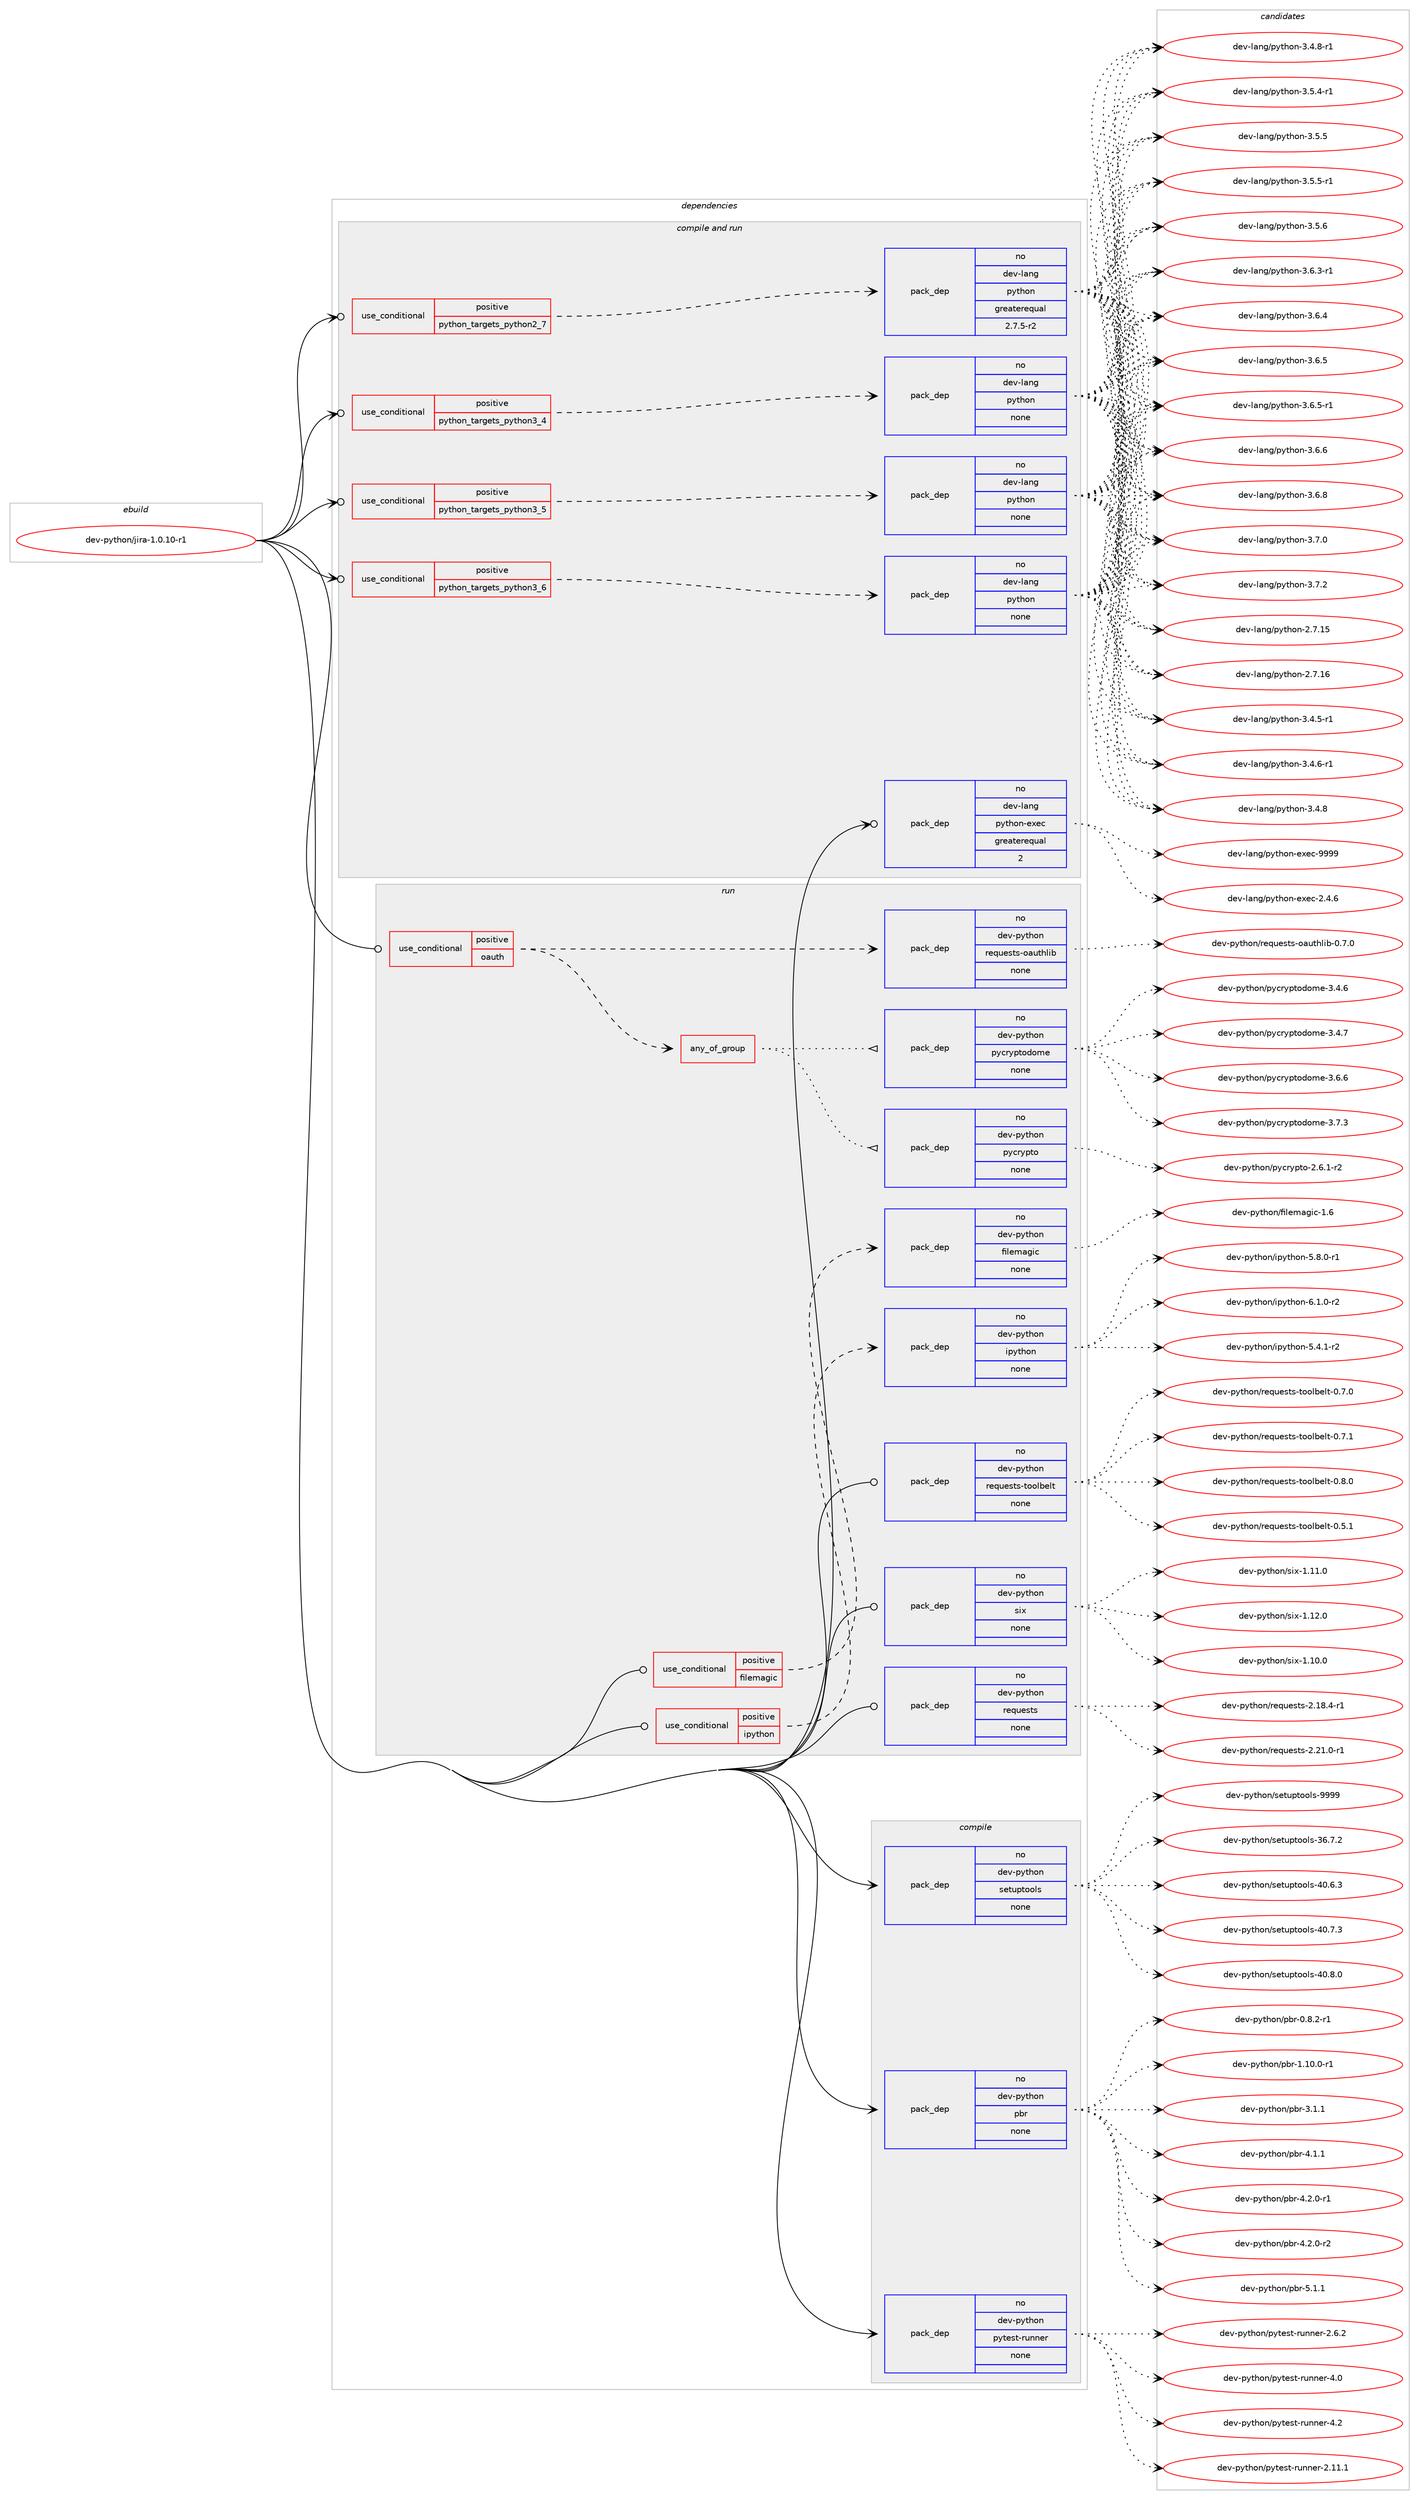 digraph prolog {

# *************
# Graph options
# *************

newrank=true;
concentrate=true;
compound=true;
graph [rankdir=LR,fontname=Helvetica,fontsize=10,ranksep=1.5];#, ranksep=2.5, nodesep=0.2];
edge  [arrowhead=vee];
node  [fontname=Helvetica,fontsize=10];

# **********
# The ebuild
# **********

subgraph cluster_leftcol {
color=gray;
rank=same;
label=<<i>ebuild</i>>;
id [label="dev-python/jira-1.0.10-r1", color=red, width=4, href="../dev-python/jira-1.0.10-r1.svg"];
}

# ****************
# The dependencies
# ****************

subgraph cluster_midcol {
color=gray;
label=<<i>dependencies</i>>;
subgraph cluster_compile {
fillcolor="#eeeeee";
style=filled;
label=<<i>compile</i>>;
subgraph pack1015813 {
dependency1415387 [label=<<TABLE BORDER="0" CELLBORDER="1" CELLSPACING="0" CELLPADDING="4" WIDTH="220"><TR><TD ROWSPAN="6" CELLPADDING="30">pack_dep</TD></TR><TR><TD WIDTH="110">no</TD></TR><TR><TD>dev-python</TD></TR><TR><TD>pbr</TD></TR><TR><TD>none</TD></TR><TR><TD></TD></TR></TABLE>>, shape=none, color=blue];
}
id:e -> dependency1415387:w [weight=20,style="solid",arrowhead="vee"];
subgraph pack1015814 {
dependency1415388 [label=<<TABLE BORDER="0" CELLBORDER="1" CELLSPACING="0" CELLPADDING="4" WIDTH="220"><TR><TD ROWSPAN="6" CELLPADDING="30">pack_dep</TD></TR><TR><TD WIDTH="110">no</TD></TR><TR><TD>dev-python</TD></TR><TR><TD>pytest-runner</TD></TR><TR><TD>none</TD></TR><TR><TD></TD></TR></TABLE>>, shape=none, color=blue];
}
id:e -> dependency1415388:w [weight=20,style="solid",arrowhead="vee"];
subgraph pack1015815 {
dependency1415389 [label=<<TABLE BORDER="0" CELLBORDER="1" CELLSPACING="0" CELLPADDING="4" WIDTH="220"><TR><TD ROWSPAN="6" CELLPADDING="30">pack_dep</TD></TR><TR><TD WIDTH="110">no</TD></TR><TR><TD>dev-python</TD></TR><TR><TD>setuptools</TD></TR><TR><TD>none</TD></TR><TR><TD></TD></TR></TABLE>>, shape=none, color=blue];
}
id:e -> dependency1415389:w [weight=20,style="solid",arrowhead="vee"];
}
subgraph cluster_compileandrun {
fillcolor="#eeeeee";
style=filled;
label=<<i>compile and run</i>>;
subgraph cond376305 {
dependency1415390 [label=<<TABLE BORDER="0" CELLBORDER="1" CELLSPACING="0" CELLPADDING="4"><TR><TD ROWSPAN="3" CELLPADDING="10">use_conditional</TD></TR><TR><TD>positive</TD></TR><TR><TD>python_targets_python2_7</TD></TR></TABLE>>, shape=none, color=red];
subgraph pack1015816 {
dependency1415391 [label=<<TABLE BORDER="0" CELLBORDER="1" CELLSPACING="0" CELLPADDING="4" WIDTH="220"><TR><TD ROWSPAN="6" CELLPADDING="30">pack_dep</TD></TR><TR><TD WIDTH="110">no</TD></TR><TR><TD>dev-lang</TD></TR><TR><TD>python</TD></TR><TR><TD>greaterequal</TD></TR><TR><TD>2.7.5-r2</TD></TR></TABLE>>, shape=none, color=blue];
}
dependency1415390:e -> dependency1415391:w [weight=20,style="dashed",arrowhead="vee"];
}
id:e -> dependency1415390:w [weight=20,style="solid",arrowhead="odotvee"];
subgraph cond376306 {
dependency1415392 [label=<<TABLE BORDER="0" CELLBORDER="1" CELLSPACING="0" CELLPADDING="4"><TR><TD ROWSPAN="3" CELLPADDING="10">use_conditional</TD></TR><TR><TD>positive</TD></TR><TR><TD>python_targets_python3_4</TD></TR></TABLE>>, shape=none, color=red];
subgraph pack1015817 {
dependency1415393 [label=<<TABLE BORDER="0" CELLBORDER="1" CELLSPACING="0" CELLPADDING="4" WIDTH="220"><TR><TD ROWSPAN="6" CELLPADDING="30">pack_dep</TD></TR><TR><TD WIDTH="110">no</TD></TR><TR><TD>dev-lang</TD></TR><TR><TD>python</TD></TR><TR><TD>none</TD></TR><TR><TD></TD></TR></TABLE>>, shape=none, color=blue];
}
dependency1415392:e -> dependency1415393:w [weight=20,style="dashed",arrowhead="vee"];
}
id:e -> dependency1415392:w [weight=20,style="solid",arrowhead="odotvee"];
subgraph cond376307 {
dependency1415394 [label=<<TABLE BORDER="0" CELLBORDER="1" CELLSPACING="0" CELLPADDING="4"><TR><TD ROWSPAN="3" CELLPADDING="10">use_conditional</TD></TR><TR><TD>positive</TD></TR><TR><TD>python_targets_python3_5</TD></TR></TABLE>>, shape=none, color=red];
subgraph pack1015818 {
dependency1415395 [label=<<TABLE BORDER="0" CELLBORDER="1" CELLSPACING="0" CELLPADDING="4" WIDTH="220"><TR><TD ROWSPAN="6" CELLPADDING="30">pack_dep</TD></TR><TR><TD WIDTH="110">no</TD></TR><TR><TD>dev-lang</TD></TR><TR><TD>python</TD></TR><TR><TD>none</TD></TR><TR><TD></TD></TR></TABLE>>, shape=none, color=blue];
}
dependency1415394:e -> dependency1415395:w [weight=20,style="dashed",arrowhead="vee"];
}
id:e -> dependency1415394:w [weight=20,style="solid",arrowhead="odotvee"];
subgraph cond376308 {
dependency1415396 [label=<<TABLE BORDER="0" CELLBORDER="1" CELLSPACING="0" CELLPADDING="4"><TR><TD ROWSPAN="3" CELLPADDING="10">use_conditional</TD></TR><TR><TD>positive</TD></TR><TR><TD>python_targets_python3_6</TD></TR></TABLE>>, shape=none, color=red];
subgraph pack1015819 {
dependency1415397 [label=<<TABLE BORDER="0" CELLBORDER="1" CELLSPACING="0" CELLPADDING="4" WIDTH="220"><TR><TD ROWSPAN="6" CELLPADDING="30">pack_dep</TD></TR><TR><TD WIDTH="110">no</TD></TR><TR><TD>dev-lang</TD></TR><TR><TD>python</TD></TR><TR><TD>none</TD></TR><TR><TD></TD></TR></TABLE>>, shape=none, color=blue];
}
dependency1415396:e -> dependency1415397:w [weight=20,style="dashed",arrowhead="vee"];
}
id:e -> dependency1415396:w [weight=20,style="solid",arrowhead="odotvee"];
subgraph pack1015820 {
dependency1415398 [label=<<TABLE BORDER="0" CELLBORDER="1" CELLSPACING="0" CELLPADDING="4" WIDTH="220"><TR><TD ROWSPAN="6" CELLPADDING="30">pack_dep</TD></TR><TR><TD WIDTH="110">no</TD></TR><TR><TD>dev-lang</TD></TR><TR><TD>python-exec</TD></TR><TR><TD>greaterequal</TD></TR><TR><TD>2</TD></TR></TABLE>>, shape=none, color=blue];
}
id:e -> dependency1415398:w [weight=20,style="solid",arrowhead="odotvee"];
}
subgraph cluster_run {
fillcolor="#eeeeee";
style=filled;
label=<<i>run</i>>;
subgraph cond376309 {
dependency1415399 [label=<<TABLE BORDER="0" CELLBORDER="1" CELLSPACING="0" CELLPADDING="4"><TR><TD ROWSPAN="3" CELLPADDING="10">use_conditional</TD></TR><TR><TD>positive</TD></TR><TR><TD>filemagic</TD></TR></TABLE>>, shape=none, color=red];
subgraph pack1015821 {
dependency1415400 [label=<<TABLE BORDER="0" CELLBORDER="1" CELLSPACING="0" CELLPADDING="4" WIDTH="220"><TR><TD ROWSPAN="6" CELLPADDING="30">pack_dep</TD></TR><TR><TD WIDTH="110">no</TD></TR><TR><TD>dev-python</TD></TR><TR><TD>filemagic</TD></TR><TR><TD>none</TD></TR><TR><TD></TD></TR></TABLE>>, shape=none, color=blue];
}
dependency1415399:e -> dependency1415400:w [weight=20,style="dashed",arrowhead="vee"];
}
id:e -> dependency1415399:w [weight=20,style="solid",arrowhead="odot"];
subgraph cond376310 {
dependency1415401 [label=<<TABLE BORDER="0" CELLBORDER="1" CELLSPACING="0" CELLPADDING="4"><TR><TD ROWSPAN="3" CELLPADDING="10">use_conditional</TD></TR><TR><TD>positive</TD></TR><TR><TD>ipython</TD></TR></TABLE>>, shape=none, color=red];
subgraph pack1015822 {
dependency1415402 [label=<<TABLE BORDER="0" CELLBORDER="1" CELLSPACING="0" CELLPADDING="4" WIDTH="220"><TR><TD ROWSPAN="6" CELLPADDING="30">pack_dep</TD></TR><TR><TD WIDTH="110">no</TD></TR><TR><TD>dev-python</TD></TR><TR><TD>ipython</TD></TR><TR><TD>none</TD></TR><TR><TD></TD></TR></TABLE>>, shape=none, color=blue];
}
dependency1415401:e -> dependency1415402:w [weight=20,style="dashed",arrowhead="vee"];
}
id:e -> dependency1415401:w [weight=20,style="solid",arrowhead="odot"];
subgraph cond376311 {
dependency1415403 [label=<<TABLE BORDER="0" CELLBORDER="1" CELLSPACING="0" CELLPADDING="4"><TR><TD ROWSPAN="3" CELLPADDING="10">use_conditional</TD></TR><TR><TD>positive</TD></TR><TR><TD>oauth</TD></TR></TABLE>>, shape=none, color=red];
subgraph any22691 {
dependency1415404 [label=<<TABLE BORDER="0" CELLBORDER="1" CELLSPACING="0" CELLPADDING="4"><TR><TD CELLPADDING="10">any_of_group</TD></TR></TABLE>>, shape=none, color=red];subgraph pack1015823 {
dependency1415405 [label=<<TABLE BORDER="0" CELLBORDER="1" CELLSPACING="0" CELLPADDING="4" WIDTH="220"><TR><TD ROWSPAN="6" CELLPADDING="30">pack_dep</TD></TR><TR><TD WIDTH="110">no</TD></TR><TR><TD>dev-python</TD></TR><TR><TD>pycryptodome</TD></TR><TR><TD>none</TD></TR><TR><TD></TD></TR></TABLE>>, shape=none, color=blue];
}
dependency1415404:e -> dependency1415405:w [weight=20,style="dotted",arrowhead="oinv"];
subgraph pack1015824 {
dependency1415406 [label=<<TABLE BORDER="0" CELLBORDER="1" CELLSPACING="0" CELLPADDING="4" WIDTH="220"><TR><TD ROWSPAN="6" CELLPADDING="30">pack_dep</TD></TR><TR><TD WIDTH="110">no</TD></TR><TR><TD>dev-python</TD></TR><TR><TD>pycrypto</TD></TR><TR><TD>none</TD></TR><TR><TD></TD></TR></TABLE>>, shape=none, color=blue];
}
dependency1415404:e -> dependency1415406:w [weight=20,style="dotted",arrowhead="oinv"];
}
dependency1415403:e -> dependency1415404:w [weight=20,style="dashed",arrowhead="vee"];
subgraph pack1015825 {
dependency1415407 [label=<<TABLE BORDER="0" CELLBORDER="1" CELLSPACING="0" CELLPADDING="4" WIDTH="220"><TR><TD ROWSPAN="6" CELLPADDING="30">pack_dep</TD></TR><TR><TD WIDTH="110">no</TD></TR><TR><TD>dev-python</TD></TR><TR><TD>requests-oauthlib</TD></TR><TR><TD>none</TD></TR><TR><TD></TD></TR></TABLE>>, shape=none, color=blue];
}
dependency1415403:e -> dependency1415407:w [weight=20,style="dashed",arrowhead="vee"];
}
id:e -> dependency1415403:w [weight=20,style="solid",arrowhead="odot"];
subgraph pack1015826 {
dependency1415408 [label=<<TABLE BORDER="0" CELLBORDER="1" CELLSPACING="0" CELLPADDING="4" WIDTH="220"><TR><TD ROWSPAN="6" CELLPADDING="30">pack_dep</TD></TR><TR><TD WIDTH="110">no</TD></TR><TR><TD>dev-python</TD></TR><TR><TD>requests</TD></TR><TR><TD>none</TD></TR><TR><TD></TD></TR></TABLE>>, shape=none, color=blue];
}
id:e -> dependency1415408:w [weight=20,style="solid",arrowhead="odot"];
subgraph pack1015827 {
dependency1415409 [label=<<TABLE BORDER="0" CELLBORDER="1" CELLSPACING="0" CELLPADDING="4" WIDTH="220"><TR><TD ROWSPAN="6" CELLPADDING="30">pack_dep</TD></TR><TR><TD WIDTH="110">no</TD></TR><TR><TD>dev-python</TD></TR><TR><TD>requests-toolbelt</TD></TR><TR><TD>none</TD></TR><TR><TD></TD></TR></TABLE>>, shape=none, color=blue];
}
id:e -> dependency1415409:w [weight=20,style="solid",arrowhead="odot"];
subgraph pack1015828 {
dependency1415410 [label=<<TABLE BORDER="0" CELLBORDER="1" CELLSPACING="0" CELLPADDING="4" WIDTH="220"><TR><TD ROWSPAN="6" CELLPADDING="30">pack_dep</TD></TR><TR><TD WIDTH="110">no</TD></TR><TR><TD>dev-python</TD></TR><TR><TD>six</TD></TR><TR><TD>none</TD></TR><TR><TD></TD></TR></TABLE>>, shape=none, color=blue];
}
id:e -> dependency1415410:w [weight=20,style="solid",arrowhead="odot"];
}
}

# **************
# The candidates
# **************

subgraph cluster_choices {
rank=same;
color=gray;
label=<<i>candidates</i>>;

subgraph choice1015813 {
color=black;
nodesep=1;
choice1001011184511212111610411111047112981144548465646504511449 [label="dev-python/pbr-0.8.2-r1", color=red, width=4,href="../dev-python/pbr-0.8.2-r1.svg"];
choice100101118451121211161041111104711298114454946494846484511449 [label="dev-python/pbr-1.10.0-r1", color=red, width=4,href="../dev-python/pbr-1.10.0-r1.svg"];
choice100101118451121211161041111104711298114455146494649 [label="dev-python/pbr-3.1.1", color=red, width=4,href="../dev-python/pbr-3.1.1.svg"];
choice100101118451121211161041111104711298114455246494649 [label="dev-python/pbr-4.1.1", color=red, width=4,href="../dev-python/pbr-4.1.1.svg"];
choice1001011184511212111610411111047112981144552465046484511449 [label="dev-python/pbr-4.2.0-r1", color=red, width=4,href="../dev-python/pbr-4.2.0-r1.svg"];
choice1001011184511212111610411111047112981144552465046484511450 [label="dev-python/pbr-4.2.0-r2", color=red, width=4,href="../dev-python/pbr-4.2.0-r2.svg"];
choice100101118451121211161041111104711298114455346494649 [label="dev-python/pbr-5.1.1", color=red, width=4,href="../dev-python/pbr-5.1.1.svg"];
dependency1415387:e -> choice1001011184511212111610411111047112981144548465646504511449:w [style=dotted,weight="100"];
dependency1415387:e -> choice100101118451121211161041111104711298114454946494846484511449:w [style=dotted,weight="100"];
dependency1415387:e -> choice100101118451121211161041111104711298114455146494649:w [style=dotted,weight="100"];
dependency1415387:e -> choice100101118451121211161041111104711298114455246494649:w [style=dotted,weight="100"];
dependency1415387:e -> choice1001011184511212111610411111047112981144552465046484511449:w [style=dotted,weight="100"];
dependency1415387:e -> choice1001011184511212111610411111047112981144552465046484511450:w [style=dotted,weight="100"];
dependency1415387:e -> choice100101118451121211161041111104711298114455346494649:w [style=dotted,weight="100"];
}
subgraph choice1015814 {
color=black;
nodesep=1;
choice10010111845112121116104111110471121211161011151164511411711011010111445504649494649 [label="dev-python/pytest-runner-2.11.1", color=red, width=4,href="../dev-python/pytest-runner-2.11.1.svg"];
choice100101118451121211161041111104711212111610111511645114117110110101114455046544650 [label="dev-python/pytest-runner-2.6.2", color=red, width=4,href="../dev-python/pytest-runner-2.6.2.svg"];
choice10010111845112121116104111110471121211161011151164511411711011010111445524648 [label="dev-python/pytest-runner-4.0", color=red, width=4,href="../dev-python/pytest-runner-4.0.svg"];
choice10010111845112121116104111110471121211161011151164511411711011010111445524650 [label="dev-python/pytest-runner-4.2", color=red, width=4,href="../dev-python/pytest-runner-4.2.svg"];
dependency1415388:e -> choice10010111845112121116104111110471121211161011151164511411711011010111445504649494649:w [style=dotted,weight="100"];
dependency1415388:e -> choice100101118451121211161041111104711212111610111511645114117110110101114455046544650:w [style=dotted,weight="100"];
dependency1415388:e -> choice10010111845112121116104111110471121211161011151164511411711011010111445524648:w [style=dotted,weight="100"];
dependency1415388:e -> choice10010111845112121116104111110471121211161011151164511411711011010111445524650:w [style=dotted,weight="100"];
}
subgraph choice1015815 {
color=black;
nodesep=1;
choice100101118451121211161041111104711510111611711211611111110811545515446554650 [label="dev-python/setuptools-36.7.2", color=red, width=4,href="../dev-python/setuptools-36.7.2.svg"];
choice100101118451121211161041111104711510111611711211611111110811545524846544651 [label="dev-python/setuptools-40.6.3", color=red, width=4,href="../dev-python/setuptools-40.6.3.svg"];
choice100101118451121211161041111104711510111611711211611111110811545524846554651 [label="dev-python/setuptools-40.7.3", color=red, width=4,href="../dev-python/setuptools-40.7.3.svg"];
choice100101118451121211161041111104711510111611711211611111110811545524846564648 [label="dev-python/setuptools-40.8.0", color=red, width=4,href="../dev-python/setuptools-40.8.0.svg"];
choice10010111845112121116104111110471151011161171121161111111081154557575757 [label="dev-python/setuptools-9999", color=red, width=4,href="../dev-python/setuptools-9999.svg"];
dependency1415389:e -> choice100101118451121211161041111104711510111611711211611111110811545515446554650:w [style=dotted,weight="100"];
dependency1415389:e -> choice100101118451121211161041111104711510111611711211611111110811545524846544651:w [style=dotted,weight="100"];
dependency1415389:e -> choice100101118451121211161041111104711510111611711211611111110811545524846554651:w [style=dotted,weight="100"];
dependency1415389:e -> choice100101118451121211161041111104711510111611711211611111110811545524846564648:w [style=dotted,weight="100"];
dependency1415389:e -> choice10010111845112121116104111110471151011161171121161111111081154557575757:w [style=dotted,weight="100"];
}
subgraph choice1015816 {
color=black;
nodesep=1;
choice10010111845108971101034711212111610411111045504655464953 [label="dev-lang/python-2.7.15", color=red, width=4,href="../dev-lang/python-2.7.15.svg"];
choice10010111845108971101034711212111610411111045504655464954 [label="dev-lang/python-2.7.16", color=red, width=4,href="../dev-lang/python-2.7.16.svg"];
choice1001011184510897110103471121211161041111104551465246534511449 [label="dev-lang/python-3.4.5-r1", color=red, width=4,href="../dev-lang/python-3.4.5-r1.svg"];
choice1001011184510897110103471121211161041111104551465246544511449 [label="dev-lang/python-3.4.6-r1", color=red, width=4,href="../dev-lang/python-3.4.6-r1.svg"];
choice100101118451089711010347112121116104111110455146524656 [label="dev-lang/python-3.4.8", color=red, width=4,href="../dev-lang/python-3.4.8.svg"];
choice1001011184510897110103471121211161041111104551465246564511449 [label="dev-lang/python-3.4.8-r1", color=red, width=4,href="../dev-lang/python-3.4.8-r1.svg"];
choice1001011184510897110103471121211161041111104551465346524511449 [label="dev-lang/python-3.5.4-r1", color=red, width=4,href="../dev-lang/python-3.5.4-r1.svg"];
choice100101118451089711010347112121116104111110455146534653 [label="dev-lang/python-3.5.5", color=red, width=4,href="../dev-lang/python-3.5.5.svg"];
choice1001011184510897110103471121211161041111104551465346534511449 [label="dev-lang/python-3.5.5-r1", color=red, width=4,href="../dev-lang/python-3.5.5-r1.svg"];
choice100101118451089711010347112121116104111110455146534654 [label="dev-lang/python-3.5.6", color=red, width=4,href="../dev-lang/python-3.5.6.svg"];
choice1001011184510897110103471121211161041111104551465446514511449 [label="dev-lang/python-3.6.3-r1", color=red, width=4,href="../dev-lang/python-3.6.3-r1.svg"];
choice100101118451089711010347112121116104111110455146544652 [label="dev-lang/python-3.6.4", color=red, width=4,href="../dev-lang/python-3.6.4.svg"];
choice100101118451089711010347112121116104111110455146544653 [label="dev-lang/python-3.6.5", color=red, width=4,href="../dev-lang/python-3.6.5.svg"];
choice1001011184510897110103471121211161041111104551465446534511449 [label="dev-lang/python-3.6.5-r1", color=red, width=4,href="../dev-lang/python-3.6.5-r1.svg"];
choice100101118451089711010347112121116104111110455146544654 [label="dev-lang/python-3.6.6", color=red, width=4,href="../dev-lang/python-3.6.6.svg"];
choice100101118451089711010347112121116104111110455146544656 [label="dev-lang/python-3.6.8", color=red, width=4,href="../dev-lang/python-3.6.8.svg"];
choice100101118451089711010347112121116104111110455146554648 [label="dev-lang/python-3.7.0", color=red, width=4,href="../dev-lang/python-3.7.0.svg"];
choice100101118451089711010347112121116104111110455146554650 [label="dev-lang/python-3.7.2", color=red, width=4,href="../dev-lang/python-3.7.2.svg"];
dependency1415391:e -> choice10010111845108971101034711212111610411111045504655464953:w [style=dotted,weight="100"];
dependency1415391:e -> choice10010111845108971101034711212111610411111045504655464954:w [style=dotted,weight="100"];
dependency1415391:e -> choice1001011184510897110103471121211161041111104551465246534511449:w [style=dotted,weight="100"];
dependency1415391:e -> choice1001011184510897110103471121211161041111104551465246544511449:w [style=dotted,weight="100"];
dependency1415391:e -> choice100101118451089711010347112121116104111110455146524656:w [style=dotted,weight="100"];
dependency1415391:e -> choice1001011184510897110103471121211161041111104551465246564511449:w [style=dotted,weight="100"];
dependency1415391:e -> choice1001011184510897110103471121211161041111104551465346524511449:w [style=dotted,weight="100"];
dependency1415391:e -> choice100101118451089711010347112121116104111110455146534653:w [style=dotted,weight="100"];
dependency1415391:e -> choice1001011184510897110103471121211161041111104551465346534511449:w [style=dotted,weight="100"];
dependency1415391:e -> choice100101118451089711010347112121116104111110455146534654:w [style=dotted,weight="100"];
dependency1415391:e -> choice1001011184510897110103471121211161041111104551465446514511449:w [style=dotted,weight="100"];
dependency1415391:e -> choice100101118451089711010347112121116104111110455146544652:w [style=dotted,weight="100"];
dependency1415391:e -> choice100101118451089711010347112121116104111110455146544653:w [style=dotted,weight="100"];
dependency1415391:e -> choice1001011184510897110103471121211161041111104551465446534511449:w [style=dotted,weight="100"];
dependency1415391:e -> choice100101118451089711010347112121116104111110455146544654:w [style=dotted,weight="100"];
dependency1415391:e -> choice100101118451089711010347112121116104111110455146544656:w [style=dotted,weight="100"];
dependency1415391:e -> choice100101118451089711010347112121116104111110455146554648:w [style=dotted,weight="100"];
dependency1415391:e -> choice100101118451089711010347112121116104111110455146554650:w [style=dotted,weight="100"];
}
subgraph choice1015817 {
color=black;
nodesep=1;
choice10010111845108971101034711212111610411111045504655464953 [label="dev-lang/python-2.7.15", color=red, width=4,href="../dev-lang/python-2.7.15.svg"];
choice10010111845108971101034711212111610411111045504655464954 [label="dev-lang/python-2.7.16", color=red, width=4,href="../dev-lang/python-2.7.16.svg"];
choice1001011184510897110103471121211161041111104551465246534511449 [label="dev-lang/python-3.4.5-r1", color=red, width=4,href="../dev-lang/python-3.4.5-r1.svg"];
choice1001011184510897110103471121211161041111104551465246544511449 [label="dev-lang/python-3.4.6-r1", color=red, width=4,href="../dev-lang/python-3.4.6-r1.svg"];
choice100101118451089711010347112121116104111110455146524656 [label="dev-lang/python-3.4.8", color=red, width=4,href="../dev-lang/python-3.4.8.svg"];
choice1001011184510897110103471121211161041111104551465246564511449 [label="dev-lang/python-3.4.8-r1", color=red, width=4,href="../dev-lang/python-3.4.8-r1.svg"];
choice1001011184510897110103471121211161041111104551465346524511449 [label="dev-lang/python-3.5.4-r1", color=red, width=4,href="../dev-lang/python-3.5.4-r1.svg"];
choice100101118451089711010347112121116104111110455146534653 [label="dev-lang/python-3.5.5", color=red, width=4,href="../dev-lang/python-3.5.5.svg"];
choice1001011184510897110103471121211161041111104551465346534511449 [label="dev-lang/python-3.5.5-r1", color=red, width=4,href="../dev-lang/python-3.5.5-r1.svg"];
choice100101118451089711010347112121116104111110455146534654 [label="dev-lang/python-3.5.6", color=red, width=4,href="../dev-lang/python-3.5.6.svg"];
choice1001011184510897110103471121211161041111104551465446514511449 [label="dev-lang/python-3.6.3-r1", color=red, width=4,href="../dev-lang/python-3.6.3-r1.svg"];
choice100101118451089711010347112121116104111110455146544652 [label="dev-lang/python-3.6.4", color=red, width=4,href="../dev-lang/python-3.6.4.svg"];
choice100101118451089711010347112121116104111110455146544653 [label="dev-lang/python-3.6.5", color=red, width=4,href="../dev-lang/python-3.6.5.svg"];
choice1001011184510897110103471121211161041111104551465446534511449 [label="dev-lang/python-3.6.5-r1", color=red, width=4,href="../dev-lang/python-3.6.5-r1.svg"];
choice100101118451089711010347112121116104111110455146544654 [label="dev-lang/python-3.6.6", color=red, width=4,href="../dev-lang/python-3.6.6.svg"];
choice100101118451089711010347112121116104111110455146544656 [label="dev-lang/python-3.6.8", color=red, width=4,href="../dev-lang/python-3.6.8.svg"];
choice100101118451089711010347112121116104111110455146554648 [label="dev-lang/python-3.7.0", color=red, width=4,href="../dev-lang/python-3.7.0.svg"];
choice100101118451089711010347112121116104111110455146554650 [label="dev-lang/python-3.7.2", color=red, width=4,href="../dev-lang/python-3.7.2.svg"];
dependency1415393:e -> choice10010111845108971101034711212111610411111045504655464953:w [style=dotted,weight="100"];
dependency1415393:e -> choice10010111845108971101034711212111610411111045504655464954:w [style=dotted,weight="100"];
dependency1415393:e -> choice1001011184510897110103471121211161041111104551465246534511449:w [style=dotted,weight="100"];
dependency1415393:e -> choice1001011184510897110103471121211161041111104551465246544511449:w [style=dotted,weight="100"];
dependency1415393:e -> choice100101118451089711010347112121116104111110455146524656:w [style=dotted,weight="100"];
dependency1415393:e -> choice1001011184510897110103471121211161041111104551465246564511449:w [style=dotted,weight="100"];
dependency1415393:e -> choice1001011184510897110103471121211161041111104551465346524511449:w [style=dotted,weight="100"];
dependency1415393:e -> choice100101118451089711010347112121116104111110455146534653:w [style=dotted,weight="100"];
dependency1415393:e -> choice1001011184510897110103471121211161041111104551465346534511449:w [style=dotted,weight="100"];
dependency1415393:e -> choice100101118451089711010347112121116104111110455146534654:w [style=dotted,weight="100"];
dependency1415393:e -> choice1001011184510897110103471121211161041111104551465446514511449:w [style=dotted,weight="100"];
dependency1415393:e -> choice100101118451089711010347112121116104111110455146544652:w [style=dotted,weight="100"];
dependency1415393:e -> choice100101118451089711010347112121116104111110455146544653:w [style=dotted,weight="100"];
dependency1415393:e -> choice1001011184510897110103471121211161041111104551465446534511449:w [style=dotted,weight="100"];
dependency1415393:e -> choice100101118451089711010347112121116104111110455146544654:w [style=dotted,weight="100"];
dependency1415393:e -> choice100101118451089711010347112121116104111110455146544656:w [style=dotted,weight="100"];
dependency1415393:e -> choice100101118451089711010347112121116104111110455146554648:w [style=dotted,weight="100"];
dependency1415393:e -> choice100101118451089711010347112121116104111110455146554650:w [style=dotted,weight="100"];
}
subgraph choice1015818 {
color=black;
nodesep=1;
choice10010111845108971101034711212111610411111045504655464953 [label="dev-lang/python-2.7.15", color=red, width=4,href="../dev-lang/python-2.7.15.svg"];
choice10010111845108971101034711212111610411111045504655464954 [label="dev-lang/python-2.7.16", color=red, width=4,href="../dev-lang/python-2.7.16.svg"];
choice1001011184510897110103471121211161041111104551465246534511449 [label="dev-lang/python-3.4.5-r1", color=red, width=4,href="../dev-lang/python-3.4.5-r1.svg"];
choice1001011184510897110103471121211161041111104551465246544511449 [label="dev-lang/python-3.4.6-r1", color=red, width=4,href="../dev-lang/python-3.4.6-r1.svg"];
choice100101118451089711010347112121116104111110455146524656 [label="dev-lang/python-3.4.8", color=red, width=4,href="../dev-lang/python-3.4.8.svg"];
choice1001011184510897110103471121211161041111104551465246564511449 [label="dev-lang/python-3.4.8-r1", color=red, width=4,href="../dev-lang/python-3.4.8-r1.svg"];
choice1001011184510897110103471121211161041111104551465346524511449 [label="dev-lang/python-3.5.4-r1", color=red, width=4,href="../dev-lang/python-3.5.4-r1.svg"];
choice100101118451089711010347112121116104111110455146534653 [label="dev-lang/python-3.5.5", color=red, width=4,href="../dev-lang/python-3.5.5.svg"];
choice1001011184510897110103471121211161041111104551465346534511449 [label="dev-lang/python-3.5.5-r1", color=red, width=4,href="../dev-lang/python-3.5.5-r1.svg"];
choice100101118451089711010347112121116104111110455146534654 [label="dev-lang/python-3.5.6", color=red, width=4,href="../dev-lang/python-3.5.6.svg"];
choice1001011184510897110103471121211161041111104551465446514511449 [label="dev-lang/python-3.6.3-r1", color=red, width=4,href="../dev-lang/python-3.6.3-r1.svg"];
choice100101118451089711010347112121116104111110455146544652 [label="dev-lang/python-3.6.4", color=red, width=4,href="../dev-lang/python-3.6.4.svg"];
choice100101118451089711010347112121116104111110455146544653 [label="dev-lang/python-3.6.5", color=red, width=4,href="../dev-lang/python-3.6.5.svg"];
choice1001011184510897110103471121211161041111104551465446534511449 [label="dev-lang/python-3.6.5-r1", color=red, width=4,href="../dev-lang/python-3.6.5-r1.svg"];
choice100101118451089711010347112121116104111110455146544654 [label="dev-lang/python-3.6.6", color=red, width=4,href="../dev-lang/python-3.6.6.svg"];
choice100101118451089711010347112121116104111110455146544656 [label="dev-lang/python-3.6.8", color=red, width=4,href="../dev-lang/python-3.6.8.svg"];
choice100101118451089711010347112121116104111110455146554648 [label="dev-lang/python-3.7.0", color=red, width=4,href="../dev-lang/python-3.7.0.svg"];
choice100101118451089711010347112121116104111110455146554650 [label="dev-lang/python-3.7.2", color=red, width=4,href="../dev-lang/python-3.7.2.svg"];
dependency1415395:e -> choice10010111845108971101034711212111610411111045504655464953:w [style=dotted,weight="100"];
dependency1415395:e -> choice10010111845108971101034711212111610411111045504655464954:w [style=dotted,weight="100"];
dependency1415395:e -> choice1001011184510897110103471121211161041111104551465246534511449:w [style=dotted,weight="100"];
dependency1415395:e -> choice1001011184510897110103471121211161041111104551465246544511449:w [style=dotted,weight="100"];
dependency1415395:e -> choice100101118451089711010347112121116104111110455146524656:w [style=dotted,weight="100"];
dependency1415395:e -> choice1001011184510897110103471121211161041111104551465246564511449:w [style=dotted,weight="100"];
dependency1415395:e -> choice1001011184510897110103471121211161041111104551465346524511449:w [style=dotted,weight="100"];
dependency1415395:e -> choice100101118451089711010347112121116104111110455146534653:w [style=dotted,weight="100"];
dependency1415395:e -> choice1001011184510897110103471121211161041111104551465346534511449:w [style=dotted,weight="100"];
dependency1415395:e -> choice100101118451089711010347112121116104111110455146534654:w [style=dotted,weight="100"];
dependency1415395:e -> choice1001011184510897110103471121211161041111104551465446514511449:w [style=dotted,weight="100"];
dependency1415395:e -> choice100101118451089711010347112121116104111110455146544652:w [style=dotted,weight="100"];
dependency1415395:e -> choice100101118451089711010347112121116104111110455146544653:w [style=dotted,weight="100"];
dependency1415395:e -> choice1001011184510897110103471121211161041111104551465446534511449:w [style=dotted,weight="100"];
dependency1415395:e -> choice100101118451089711010347112121116104111110455146544654:w [style=dotted,weight="100"];
dependency1415395:e -> choice100101118451089711010347112121116104111110455146544656:w [style=dotted,weight="100"];
dependency1415395:e -> choice100101118451089711010347112121116104111110455146554648:w [style=dotted,weight="100"];
dependency1415395:e -> choice100101118451089711010347112121116104111110455146554650:w [style=dotted,weight="100"];
}
subgraph choice1015819 {
color=black;
nodesep=1;
choice10010111845108971101034711212111610411111045504655464953 [label="dev-lang/python-2.7.15", color=red, width=4,href="../dev-lang/python-2.7.15.svg"];
choice10010111845108971101034711212111610411111045504655464954 [label="dev-lang/python-2.7.16", color=red, width=4,href="../dev-lang/python-2.7.16.svg"];
choice1001011184510897110103471121211161041111104551465246534511449 [label="dev-lang/python-3.4.5-r1", color=red, width=4,href="../dev-lang/python-3.4.5-r1.svg"];
choice1001011184510897110103471121211161041111104551465246544511449 [label="dev-lang/python-3.4.6-r1", color=red, width=4,href="../dev-lang/python-3.4.6-r1.svg"];
choice100101118451089711010347112121116104111110455146524656 [label="dev-lang/python-3.4.8", color=red, width=4,href="../dev-lang/python-3.4.8.svg"];
choice1001011184510897110103471121211161041111104551465246564511449 [label="dev-lang/python-3.4.8-r1", color=red, width=4,href="../dev-lang/python-3.4.8-r1.svg"];
choice1001011184510897110103471121211161041111104551465346524511449 [label="dev-lang/python-3.5.4-r1", color=red, width=4,href="../dev-lang/python-3.5.4-r1.svg"];
choice100101118451089711010347112121116104111110455146534653 [label="dev-lang/python-3.5.5", color=red, width=4,href="../dev-lang/python-3.5.5.svg"];
choice1001011184510897110103471121211161041111104551465346534511449 [label="dev-lang/python-3.5.5-r1", color=red, width=4,href="../dev-lang/python-3.5.5-r1.svg"];
choice100101118451089711010347112121116104111110455146534654 [label="dev-lang/python-3.5.6", color=red, width=4,href="../dev-lang/python-3.5.6.svg"];
choice1001011184510897110103471121211161041111104551465446514511449 [label="dev-lang/python-3.6.3-r1", color=red, width=4,href="../dev-lang/python-3.6.3-r1.svg"];
choice100101118451089711010347112121116104111110455146544652 [label="dev-lang/python-3.6.4", color=red, width=4,href="../dev-lang/python-3.6.4.svg"];
choice100101118451089711010347112121116104111110455146544653 [label="dev-lang/python-3.6.5", color=red, width=4,href="../dev-lang/python-3.6.5.svg"];
choice1001011184510897110103471121211161041111104551465446534511449 [label="dev-lang/python-3.6.5-r1", color=red, width=4,href="../dev-lang/python-3.6.5-r1.svg"];
choice100101118451089711010347112121116104111110455146544654 [label="dev-lang/python-3.6.6", color=red, width=4,href="../dev-lang/python-3.6.6.svg"];
choice100101118451089711010347112121116104111110455146544656 [label="dev-lang/python-3.6.8", color=red, width=4,href="../dev-lang/python-3.6.8.svg"];
choice100101118451089711010347112121116104111110455146554648 [label="dev-lang/python-3.7.0", color=red, width=4,href="../dev-lang/python-3.7.0.svg"];
choice100101118451089711010347112121116104111110455146554650 [label="dev-lang/python-3.7.2", color=red, width=4,href="../dev-lang/python-3.7.2.svg"];
dependency1415397:e -> choice10010111845108971101034711212111610411111045504655464953:w [style=dotted,weight="100"];
dependency1415397:e -> choice10010111845108971101034711212111610411111045504655464954:w [style=dotted,weight="100"];
dependency1415397:e -> choice1001011184510897110103471121211161041111104551465246534511449:w [style=dotted,weight="100"];
dependency1415397:e -> choice1001011184510897110103471121211161041111104551465246544511449:w [style=dotted,weight="100"];
dependency1415397:e -> choice100101118451089711010347112121116104111110455146524656:w [style=dotted,weight="100"];
dependency1415397:e -> choice1001011184510897110103471121211161041111104551465246564511449:w [style=dotted,weight="100"];
dependency1415397:e -> choice1001011184510897110103471121211161041111104551465346524511449:w [style=dotted,weight="100"];
dependency1415397:e -> choice100101118451089711010347112121116104111110455146534653:w [style=dotted,weight="100"];
dependency1415397:e -> choice1001011184510897110103471121211161041111104551465346534511449:w [style=dotted,weight="100"];
dependency1415397:e -> choice100101118451089711010347112121116104111110455146534654:w [style=dotted,weight="100"];
dependency1415397:e -> choice1001011184510897110103471121211161041111104551465446514511449:w [style=dotted,weight="100"];
dependency1415397:e -> choice100101118451089711010347112121116104111110455146544652:w [style=dotted,weight="100"];
dependency1415397:e -> choice100101118451089711010347112121116104111110455146544653:w [style=dotted,weight="100"];
dependency1415397:e -> choice1001011184510897110103471121211161041111104551465446534511449:w [style=dotted,weight="100"];
dependency1415397:e -> choice100101118451089711010347112121116104111110455146544654:w [style=dotted,weight="100"];
dependency1415397:e -> choice100101118451089711010347112121116104111110455146544656:w [style=dotted,weight="100"];
dependency1415397:e -> choice100101118451089711010347112121116104111110455146554648:w [style=dotted,weight="100"];
dependency1415397:e -> choice100101118451089711010347112121116104111110455146554650:w [style=dotted,weight="100"];
}
subgraph choice1015820 {
color=black;
nodesep=1;
choice1001011184510897110103471121211161041111104510112010199455046524654 [label="dev-lang/python-exec-2.4.6", color=red, width=4,href="../dev-lang/python-exec-2.4.6.svg"];
choice10010111845108971101034711212111610411111045101120101994557575757 [label="dev-lang/python-exec-9999", color=red, width=4,href="../dev-lang/python-exec-9999.svg"];
dependency1415398:e -> choice1001011184510897110103471121211161041111104510112010199455046524654:w [style=dotted,weight="100"];
dependency1415398:e -> choice10010111845108971101034711212111610411111045101120101994557575757:w [style=dotted,weight="100"];
}
subgraph choice1015821 {
color=black;
nodesep=1;
choice1001011184511212111610411111047102105108101109971031059945494654 [label="dev-python/filemagic-1.6", color=red, width=4,href="../dev-python/filemagic-1.6.svg"];
dependency1415400:e -> choice1001011184511212111610411111047102105108101109971031059945494654:w [style=dotted,weight="100"];
}
subgraph choice1015822 {
color=black;
nodesep=1;
choice10010111845112121116104111110471051121211161041111104553465246494511450 [label="dev-python/ipython-5.4.1-r2", color=red, width=4,href="../dev-python/ipython-5.4.1-r2.svg"];
choice10010111845112121116104111110471051121211161041111104553465646484511449 [label="dev-python/ipython-5.8.0-r1", color=red, width=4,href="../dev-python/ipython-5.8.0-r1.svg"];
choice10010111845112121116104111110471051121211161041111104554464946484511450 [label="dev-python/ipython-6.1.0-r2", color=red, width=4,href="../dev-python/ipython-6.1.0-r2.svg"];
dependency1415402:e -> choice10010111845112121116104111110471051121211161041111104553465246494511450:w [style=dotted,weight="100"];
dependency1415402:e -> choice10010111845112121116104111110471051121211161041111104553465646484511449:w [style=dotted,weight="100"];
dependency1415402:e -> choice10010111845112121116104111110471051121211161041111104554464946484511450:w [style=dotted,weight="100"];
}
subgraph choice1015823 {
color=black;
nodesep=1;
choice100101118451121211161041111104711212199114121112116111100111109101455146524654 [label="dev-python/pycryptodome-3.4.6", color=red, width=4,href="../dev-python/pycryptodome-3.4.6.svg"];
choice100101118451121211161041111104711212199114121112116111100111109101455146524655 [label="dev-python/pycryptodome-3.4.7", color=red, width=4,href="../dev-python/pycryptodome-3.4.7.svg"];
choice100101118451121211161041111104711212199114121112116111100111109101455146544654 [label="dev-python/pycryptodome-3.6.6", color=red, width=4,href="../dev-python/pycryptodome-3.6.6.svg"];
choice100101118451121211161041111104711212199114121112116111100111109101455146554651 [label="dev-python/pycryptodome-3.7.3", color=red, width=4,href="../dev-python/pycryptodome-3.7.3.svg"];
dependency1415405:e -> choice100101118451121211161041111104711212199114121112116111100111109101455146524654:w [style=dotted,weight="100"];
dependency1415405:e -> choice100101118451121211161041111104711212199114121112116111100111109101455146524655:w [style=dotted,weight="100"];
dependency1415405:e -> choice100101118451121211161041111104711212199114121112116111100111109101455146544654:w [style=dotted,weight="100"];
dependency1415405:e -> choice100101118451121211161041111104711212199114121112116111100111109101455146554651:w [style=dotted,weight="100"];
}
subgraph choice1015824 {
color=black;
nodesep=1;
choice1001011184511212111610411111047112121991141211121161114550465446494511450 [label="dev-python/pycrypto-2.6.1-r2", color=red, width=4,href="../dev-python/pycrypto-2.6.1-r2.svg"];
dependency1415406:e -> choice1001011184511212111610411111047112121991141211121161114550465446494511450:w [style=dotted,weight="100"];
}
subgraph choice1015825 {
color=black;
nodesep=1;
choice1001011184511212111610411111047114101113117101115116115451119711711610410810598454846554648 [label="dev-python/requests-oauthlib-0.7.0", color=red, width=4,href="../dev-python/requests-oauthlib-0.7.0.svg"];
dependency1415407:e -> choice1001011184511212111610411111047114101113117101115116115451119711711610410810598454846554648:w [style=dotted,weight="100"];
}
subgraph choice1015826 {
color=black;
nodesep=1;
choice1001011184511212111610411111047114101113117101115116115455046495646524511449 [label="dev-python/requests-2.18.4-r1", color=red, width=4,href="../dev-python/requests-2.18.4-r1.svg"];
choice1001011184511212111610411111047114101113117101115116115455046504946484511449 [label="dev-python/requests-2.21.0-r1", color=red, width=4,href="../dev-python/requests-2.21.0-r1.svg"];
dependency1415408:e -> choice1001011184511212111610411111047114101113117101115116115455046495646524511449:w [style=dotted,weight="100"];
dependency1415408:e -> choice1001011184511212111610411111047114101113117101115116115455046504946484511449:w [style=dotted,weight="100"];
}
subgraph choice1015827 {
color=black;
nodesep=1;
choice10010111845112121116104111110471141011131171011151161154511611111110898101108116454846534649 [label="dev-python/requests-toolbelt-0.5.1", color=red, width=4,href="../dev-python/requests-toolbelt-0.5.1.svg"];
choice10010111845112121116104111110471141011131171011151161154511611111110898101108116454846554648 [label="dev-python/requests-toolbelt-0.7.0", color=red, width=4,href="../dev-python/requests-toolbelt-0.7.0.svg"];
choice10010111845112121116104111110471141011131171011151161154511611111110898101108116454846554649 [label="dev-python/requests-toolbelt-0.7.1", color=red, width=4,href="../dev-python/requests-toolbelt-0.7.1.svg"];
choice10010111845112121116104111110471141011131171011151161154511611111110898101108116454846564648 [label="dev-python/requests-toolbelt-0.8.0", color=red, width=4,href="../dev-python/requests-toolbelt-0.8.0.svg"];
dependency1415409:e -> choice10010111845112121116104111110471141011131171011151161154511611111110898101108116454846534649:w [style=dotted,weight="100"];
dependency1415409:e -> choice10010111845112121116104111110471141011131171011151161154511611111110898101108116454846554648:w [style=dotted,weight="100"];
dependency1415409:e -> choice10010111845112121116104111110471141011131171011151161154511611111110898101108116454846554649:w [style=dotted,weight="100"];
dependency1415409:e -> choice10010111845112121116104111110471141011131171011151161154511611111110898101108116454846564648:w [style=dotted,weight="100"];
}
subgraph choice1015828 {
color=black;
nodesep=1;
choice100101118451121211161041111104711510512045494649484648 [label="dev-python/six-1.10.0", color=red, width=4,href="../dev-python/six-1.10.0.svg"];
choice100101118451121211161041111104711510512045494649494648 [label="dev-python/six-1.11.0", color=red, width=4,href="../dev-python/six-1.11.0.svg"];
choice100101118451121211161041111104711510512045494649504648 [label="dev-python/six-1.12.0", color=red, width=4,href="../dev-python/six-1.12.0.svg"];
dependency1415410:e -> choice100101118451121211161041111104711510512045494649484648:w [style=dotted,weight="100"];
dependency1415410:e -> choice100101118451121211161041111104711510512045494649494648:w [style=dotted,weight="100"];
dependency1415410:e -> choice100101118451121211161041111104711510512045494649504648:w [style=dotted,weight="100"];
}
}

}
